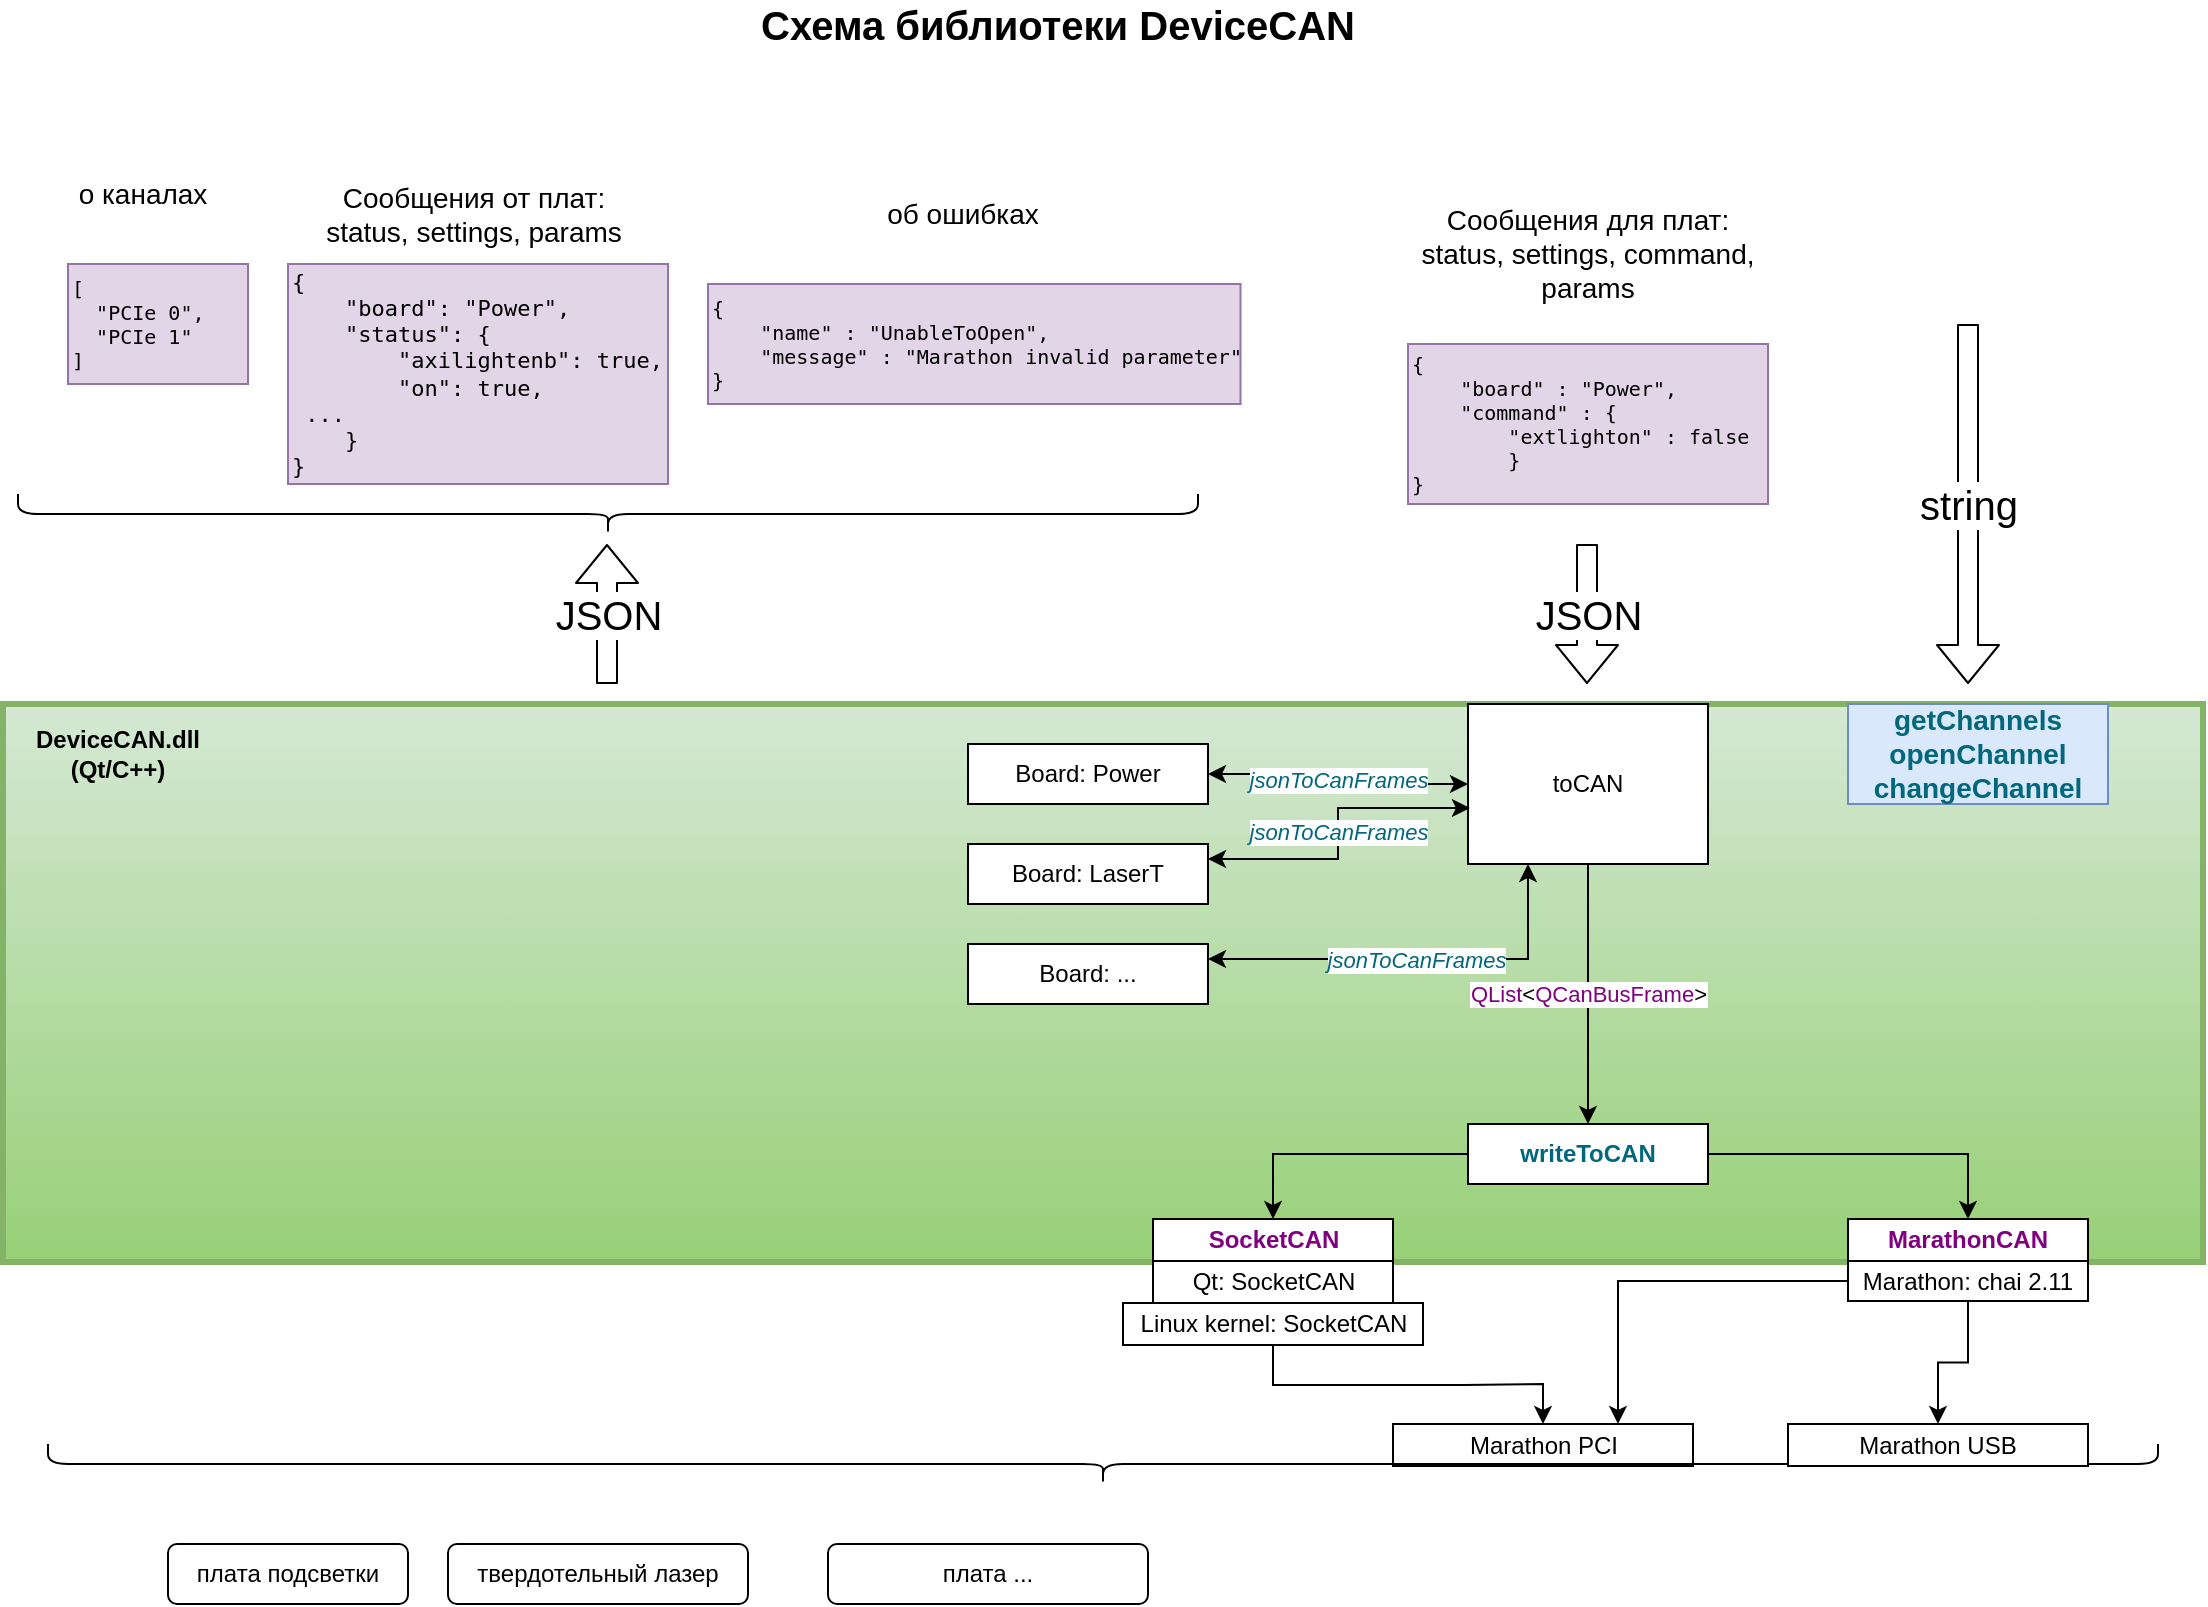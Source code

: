 <mxfile version="14.9.4" type="github">
  <diagram id="o6FBnnh21fnTWob_zk2f" name="Page-1">
    <mxGraphModel dx="1350" dy="764" grid="1" gridSize="10" guides="1" tooltips="1" connect="1" arrows="1" fold="1" page="1" pageScale="1" pageWidth="1169" pageHeight="827" math="0" shadow="0">
      <root>
        <mxCell id="0" />
        <mxCell id="1" parent="0" />
        <mxCell id="WA45sJLJeDe34Si-K1UF-3" value="Схема библиотеки DeviceCAN" style="text;html=1;strokeColor=none;fillColor=none;align=center;verticalAlign=middle;whiteSpace=wrap;rounded=0;fontStyle=1;fontSize=20;" parent="1" vertex="1">
          <mxGeometry x="280" y="20" width="570" height="20" as="geometry" />
        </mxCell>
        <mxCell id="WA45sJLJeDe34Si-K1UF-5" value="JSON" style="shape=flexArrow;endArrow=classic;html=1;fontSize=20;" parent="1" edge="1">
          <mxGeometry width="50" height="50" relative="1" as="geometry">
            <mxPoint x="339.5" y="360" as="sourcePoint" />
            <mxPoint x="339.5" y="290" as="targetPoint" />
            <Array as="points" />
          </mxGeometry>
        </mxCell>
        <mxCell id="WA45sJLJeDe34Si-K1UF-11" value="&lt;div style=&quot;font-size: 10px&quot; align=&quot;left&quot;&gt;&lt;pre&gt;&lt;font style=&quot;font-size: 10px&quot;&gt;[&lt;br&gt;&lt;/font&gt;&lt;font style=&quot;font-size: 10px&quot;&gt;&lt;span class=&quot;pl-s&quot;&gt;&lt;span class=&quot;pl-pds&quot;&gt;  &quot;&lt;/span&gt;PCIe 0&lt;span class=&quot;pl-pds&quot;&gt;&quot;&lt;/span&gt;&lt;/span&gt;,&lt;/font&gt;&lt;font style=&quot;font-size: 10px&quot;&gt;&lt;br&gt;&lt;font style=&quot;font-size: 10px&quot;&gt;  &lt;span class=&quot;pl-s&quot;&gt;&lt;span class=&quot;pl-pds&quot;&gt;&quot;&lt;/span&gt;PCIe 1&lt;span class=&quot;pl-pds&quot;&gt;&quot;&lt;/span&gt;&lt;/span&gt;&lt;br&gt;]&lt;/font&gt;&lt;/font&gt;&lt;/pre&gt;&lt;/div&gt;" style="text;html=1;strokeColor=#9673a6;fillColor=#e1d5e7;align=left;verticalAlign=middle;whiteSpace=wrap;rounded=0;fontSize=20;" parent="1" vertex="1">
          <mxGeometry x="70" y="150" width="90" height="60" as="geometry" />
        </mxCell>
        <mxCell id="WA45sJLJeDe34Si-K1UF-13" value="" style="shape=curlyBracket;whiteSpace=wrap;html=1;rounded=1;flipH=1;fontSize=20;rotation=90;" parent="1" vertex="1">
          <mxGeometry x="330" y="-20" width="20" height="590" as="geometry" />
        </mxCell>
        <mxCell id="WA45sJLJeDe34Si-K1UF-14" value="&lt;font style=&quot;font-size: 14px&quot;&gt;о каналах&lt;/font&gt;" style="text;html=1;strokeColor=none;fillColor=none;align=center;verticalAlign=middle;whiteSpace=wrap;rounded=0;fontSize=14;" parent="1" vertex="1">
          <mxGeometry x="60" y="90" width="95" height="50" as="geometry" />
        </mxCell>
        <mxCell id="WA45sJLJeDe34Si-K1UF-16" value="&lt;pre style=&quot;font-size: 11px&quot;&gt;&lt;font style=&quot;font-size: 11px&quot;&gt;{&lt;br&gt;    &lt;span class=&quot;pl-s&quot;&gt;&lt;span class=&quot;pl-pds&quot;&gt;&quot;&lt;/span&gt;board&lt;span class=&quot;pl-pds&quot;&gt;&quot;&lt;/span&gt;&lt;/span&gt;: &lt;span class=&quot;pl-s&quot;&gt;&lt;span class=&quot;pl-pds&quot;&gt;&quot;&lt;/span&gt;Power&lt;span class=&quot;pl-pds&quot;&gt;&quot;&lt;/span&gt;&lt;/span&gt;,&lt;br&gt;    &lt;span class=&quot;pl-s&quot;&gt;&lt;span class=&quot;pl-pds&quot;&gt;&quot;&lt;/span&gt;status&lt;span class=&quot;pl-pds&quot;&gt;&quot;&lt;/span&gt;&lt;/span&gt;: {&lt;br&gt;        &lt;span class=&quot;pl-s&quot;&gt;&lt;span class=&quot;pl-pds&quot;&gt;&quot;&lt;/span&gt;axilightenb&lt;span class=&quot;pl-pds&quot;&gt;&quot;&lt;/span&gt;&lt;/span&gt;: &lt;span class=&quot;pl-c1&quot;&gt;true&lt;/span&gt;,&lt;br&gt;        &lt;span class=&quot;pl-s&quot;&gt;&lt;span class=&quot;pl-pds&quot;&gt;&quot;&lt;/span&gt;on&lt;span class=&quot;pl-pds&quot;&gt;&quot;&lt;/span&gt;&lt;/span&gt;: &lt;span class=&quot;pl-c1&quot;&gt;true&lt;/span&gt;,&lt;br&gt;&lt;span class=&quot;pl-c1&quot;&gt;&lt;/span&gt;&lt;span style=&quot;white-space: pre&quot;&gt; &lt;/span&gt;...&lt;br&gt;    }&lt;br&gt;}&lt;/font&gt;&lt;/pre&gt;" style="text;html=1;strokeColor=#9673a6;fillColor=#e1d5e7;align=left;verticalAlign=middle;whiteSpace=wrap;rounded=0;fontSize=20;" parent="1" vertex="1">
          <mxGeometry x="180" y="150" width="190" height="110" as="geometry" />
        </mxCell>
        <mxCell id="WA45sJLJeDe34Si-K1UF-17" value="Сообщения от плат:&lt;br&gt;status, settings, params" style="text;html=1;strokeColor=none;fillColor=none;align=center;verticalAlign=middle;whiteSpace=wrap;rounded=0;fontSize=14;" parent="1" vertex="1">
          <mxGeometry x="180" y="100" width="186.25" height="50" as="geometry" />
        </mxCell>
        <mxCell id="WA45sJLJeDe34Si-K1UF-18" value="&lt;div style=&quot;font-size: 10px&quot; align=&quot;left&quot;&gt;&lt;pre&gt;&lt;font style=&quot;font-size: 10px&quot;&gt;{&lt;br&gt;    &lt;span class=&quot;pl-s&quot;&gt;&lt;span class=&quot;pl-pds&quot;&gt;&quot;&lt;/span&gt;name&lt;span class=&quot;pl-pds&quot;&gt;&quot;&lt;/span&gt;&lt;/span&gt; : &lt;span class=&quot;pl-s&quot;&gt;&lt;span class=&quot;pl-pds&quot;&gt;&quot;&lt;/span&gt;UnableToOpen&lt;span class=&quot;pl-pds&quot;&gt;&quot;&lt;/span&gt;&lt;/span&gt;,&lt;br&gt;    &lt;span class=&quot;pl-s&quot;&gt;&lt;span class=&quot;pl-pds&quot;&gt;&quot;&lt;/span&gt;message&lt;span class=&quot;pl-pds&quot;&gt;&quot;&lt;/span&gt;&lt;/span&gt; : &lt;span class=&quot;pl-s&quot;&gt;&lt;span class=&quot;pl-pds&quot;&gt;&quot;&lt;/span&gt;Marathon invalid parameter&lt;span class=&quot;pl-pds&quot;&gt;&quot;&lt;/span&gt;&lt;/span&gt;    &lt;br&gt;}&lt;/font&gt;&lt;/pre&gt;&lt;/div&gt;" style="text;html=1;strokeColor=#9673a6;fillColor=#e1d5e7;align=left;verticalAlign=middle;whiteSpace=wrap;rounded=0;fontSize=20;" parent="1" vertex="1">
          <mxGeometry x="390" y="160" width="266.25" height="60" as="geometry" />
        </mxCell>
        <mxCell id="WA45sJLJeDe34Si-K1UF-19" value="об ошибках" style="text;html=1;strokeColor=none;fillColor=none;align=center;verticalAlign=middle;whiteSpace=wrap;rounded=0;fontSize=14;" parent="1" vertex="1">
          <mxGeometry x="470" y="100" width="95" height="50" as="geometry" />
        </mxCell>
        <mxCell id="WA45sJLJeDe34Si-K1UF-20" value="JSON" style="shape=flexArrow;endArrow=classic;html=1;fontSize=20;" parent="1" edge="1">
          <mxGeometry width="50" height="50" relative="1" as="geometry">
            <mxPoint x="829.5" y="290" as="sourcePoint" />
            <mxPoint x="829.5" y="360" as="targetPoint" />
            <Array as="points" />
          </mxGeometry>
        </mxCell>
        <mxCell id="WA45sJLJeDe34Si-K1UF-21" value="&lt;pre style=&quot;font-size: 10px&quot;&gt;&lt;font style=&quot;font-size: 10px&quot;&gt;{&lt;br&gt;    &lt;span class=&quot;pl-s&quot;&gt;&lt;span class=&quot;pl-pds&quot;&gt;&quot;&lt;/span&gt;board&lt;span class=&quot;pl-pds&quot;&gt;&quot;&lt;/span&gt;&lt;/span&gt; : &lt;span class=&quot;pl-s&quot;&gt;&lt;span class=&quot;pl-pds&quot;&gt;&quot;&lt;/span&gt;Power&lt;span class=&quot;pl-pds&quot;&gt;&quot;&lt;/span&gt;&lt;/span&gt;,&lt;br&gt;    &lt;span class=&quot;pl-s&quot;&gt;&lt;span class=&quot;pl-pds&quot;&gt;&quot;&lt;/span&gt;command&lt;span class=&quot;pl-pds&quot;&gt;&quot;&lt;/span&gt;&lt;/span&gt; : {&lt;br&gt;        &lt;span class=&quot;pl-s&quot;&gt;&lt;span class=&quot;pl-pds&quot;&gt;&quot;&lt;/span&gt;extlighton&lt;span class=&quot;pl-pds&quot;&gt;&quot;&lt;/span&gt;&lt;/span&gt; : &lt;span class=&quot;pl-c1&quot;&gt;false&lt;/span&gt;&lt;br&gt;        }&lt;br&gt;}&lt;/font&gt;&lt;/pre&gt;" style="text;html=1;strokeColor=#9673a6;fillColor=#e1d5e7;align=left;verticalAlign=middle;whiteSpace=wrap;rounded=0;fontSize=20;" parent="1" vertex="1">
          <mxGeometry x="740" y="190" width="180" height="80" as="geometry" />
        </mxCell>
        <mxCell id="WA45sJLJeDe34Si-K1UF-22" value="Сообщения для плат:&lt;br&gt;status, settings, command, params" style="text;html=1;strokeColor=none;fillColor=none;align=center;verticalAlign=middle;whiteSpace=wrap;rounded=0;fontSize=14;" parent="1" vertex="1">
          <mxGeometry x="736.87" y="120" width="186.25" height="50" as="geometry" />
        </mxCell>
        <mxCell id="WA45sJLJeDe34Si-K1UF-29" value="string" style="shape=flexArrow;endArrow=classic;html=1;fontSize=20;" parent="1" edge="1">
          <mxGeometry width="50" height="50" relative="1" as="geometry">
            <mxPoint x="1020" y="180" as="sourcePoint" />
            <mxPoint x="1020" y="360" as="targetPoint" />
            <Array as="points" />
          </mxGeometry>
        </mxCell>
        <mxCell id="WA45sJLJeDe34Si-K1UF-48" value="&lt;b&gt;&lt;br&gt;&lt;/b&gt;" style="rounded=0;whiteSpace=wrap;html=1;fontSize=14;fillColor=#d5e8d4;strokeColor=#82b366;gradientColor=#97d077;strokeWidth=3;" parent="1" vertex="1">
          <mxGeometry x="37.5" y="370" width="1100" height="279" as="geometry" />
        </mxCell>
        <mxCell id="NdoguJuQsjqrLEw7FO3E-3" value="&lt;b&gt;DeviceCAN.dll (Qt/C++)&lt;/b&gt;" style="text;html=1;strokeColor=none;fillColor=none;align=center;verticalAlign=middle;whiteSpace=wrap;rounded=0;" vertex="1" parent="1">
          <mxGeometry x="50" y="377" width="90" height="36" as="geometry" />
        </mxCell>
        <mxCell id="WA45sJLJeDe34Si-K1UF-27" value="&lt;span style=&quot;font-weight: 600 ; color: #00677c&quot;&gt;getChannels&lt;/span&gt;&lt;span style=&quot;font-weight: 600 ; color: #00677c&quot;&gt;&lt;br&gt;openChannel&lt;br&gt;&lt;/span&gt;&lt;span style=&quot;font-weight: 600 ; color: #00677c&quot;&gt;changeChannel&lt;/span&gt;" style="text;html=1;strokeColor=#6c8ebf;fillColor=#dae8fc;align=center;verticalAlign=middle;whiteSpace=wrap;rounded=0;fontSize=14;" parent="1" vertex="1">
          <mxGeometry x="960" y="370" width="130" height="50" as="geometry" />
        </mxCell>
        <mxCell id="NdoguJuQsjqrLEw7FO3E-22" value="&lt;span style=&quot;color: #c0c0c0&quot;&gt; &lt;/span&gt;&lt;span style=&quot;color: #800080&quot;&gt;QList&lt;/span&gt;&amp;lt;&lt;span style=&quot;color: #800080&quot;&gt;QCanBusFrame&lt;/span&gt;&amp;gt;" style="edgeStyle=orthogonalEdgeStyle;rounded=0;orthogonalLoop=1;jettySize=auto;html=1;exitX=0.5;exitY=1;exitDx=0;exitDy=0;" edge="1" parent="1" source="NdoguJuQsjqrLEw7FO3E-4" target="NdoguJuQsjqrLEw7FO3E-21">
          <mxGeometry relative="1" as="geometry" />
        </mxCell>
        <mxCell id="NdoguJuQsjqrLEw7FO3E-31" value="&lt;span style=&quot;font-style: italic ; color: #00677c&quot;&gt;jsonToCanFrames&lt;/span&gt;" style="edgeStyle=orthogonalEdgeStyle;rounded=0;orthogonalLoop=1;jettySize=auto;html=1;entryX=1;entryY=0.5;entryDx=0;entryDy=0;startArrow=classic;startFill=1;" edge="1" parent="1" source="NdoguJuQsjqrLEw7FO3E-4" target="NdoguJuQsjqrLEw7FO3E-23">
          <mxGeometry relative="1" as="geometry" />
        </mxCell>
        <mxCell id="NdoguJuQsjqrLEw7FO3E-4" value="toCAN" style="rounded=0;whiteSpace=wrap;html=1;" vertex="1" parent="1">
          <mxGeometry x="770" y="370" width="120" height="80" as="geometry" />
        </mxCell>
        <mxCell id="NdoguJuQsjqrLEw7FO3E-5" value="Qt: SocketCAN" style="rounded=0;whiteSpace=wrap;html=1;" vertex="1" parent="1">
          <mxGeometry x="612.5" y="648.5" width="120" height="21" as="geometry" />
        </mxCell>
        <mxCell id="NdoguJuQsjqrLEw7FO3E-15" style="edgeStyle=orthogonalEdgeStyle;rounded=0;orthogonalLoop=1;jettySize=auto;html=1;entryX=0.75;entryY=0;entryDx=0;entryDy=0;" edge="1" parent="1" source="NdoguJuQsjqrLEw7FO3E-6" target="NdoguJuQsjqrLEw7FO3E-8">
          <mxGeometry relative="1" as="geometry" />
        </mxCell>
        <mxCell id="NdoguJuQsjqrLEw7FO3E-19" style="edgeStyle=orthogonalEdgeStyle;rounded=0;orthogonalLoop=1;jettySize=auto;html=1;" edge="1" parent="1" source="NdoguJuQsjqrLEw7FO3E-6" target="NdoguJuQsjqrLEw7FO3E-18">
          <mxGeometry relative="1" as="geometry" />
        </mxCell>
        <mxCell id="NdoguJuQsjqrLEw7FO3E-6" value="Marathon: chai 2.11" style="rounded=0;whiteSpace=wrap;html=1;" vertex="1" parent="1">
          <mxGeometry x="960" y="648.5" width="120" height="20" as="geometry" />
        </mxCell>
        <mxCell id="NdoguJuQsjqrLEw7FO3E-11" style="edgeStyle=orthogonalEdgeStyle;rounded=0;orthogonalLoop=1;jettySize=auto;html=1;" edge="1" parent="1" source="NdoguJuQsjqrLEw7FO3E-7" target="NdoguJuQsjqrLEw7FO3E-8">
          <mxGeometry relative="1" as="geometry" />
        </mxCell>
        <mxCell id="NdoguJuQsjqrLEw7FO3E-7" value="Linux kernel: SocketCAN" style="rounded=0;whiteSpace=wrap;html=1;" vertex="1" parent="1">
          <mxGeometry x="597.5" y="669.5" width="150" height="21" as="geometry" />
        </mxCell>
        <mxCell id="NdoguJuQsjqrLEw7FO3E-8" value="Marathon PCI" style="rounded=0;whiteSpace=wrap;html=1;" vertex="1" parent="1">
          <mxGeometry x="732.5" y="730" width="150" height="21" as="geometry" />
        </mxCell>
        <mxCell id="NdoguJuQsjqrLEw7FO3E-9" value="&lt;div&gt;плата подсветки&lt;/div&gt;" style="rounded=1;whiteSpace=wrap;html=1;" vertex="1" parent="1">
          <mxGeometry x="120" y="790" width="120" height="30" as="geometry" />
        </mxCell>
        <mxCell id="NdoguJuQsjqrLEw7FO3E-10" value="" style="shape=curlyBracket;whiteSpace=wrap;html=1;rounded=1;flipH=1;fontSize=20;rotation=90;" vertex="1" parent="1">
          <mxGeometry x="577.5" y="222.5" width="20" height="1055" as="geometry" />
        </mxCell>
        <mxCell id="NdoguJuQsjqrLEw7FO3E-12" value="твердотельный лазер" style="rounded=1;whiteSpace=wrap;html=1;" vertex="1" parent="1">
          <mxGeometry x="260" y="790" width="150" height="30" as="geometry" />
        </mxCell>
        <mxCell id="NdoguJuQsjqrLEw7FO3E-13" value="&lt;div&gt;плата ...&lt;br&gt;&lt;/div&gt;" style="rounded=1;whiteSpace=wrap;html=1;" vertex="1" parent="1">
          <mxGeometry x="450" y="790" width="160" height="30" as="geometry" />
        </mxCell>
        <mxCell id="NdoguJuQsjqrLEw7FO3E-16" value="&lt;span style=&quot;font-weight: 600 ; color: #800080&quot;&gt;SocketCAN&lt;/span&gt;" style="rounded=0;whiteSpace=wrap;html=1;" vertex="1" parent="1">
          <mxGeometry x="612.5" y="627.5" width="120" height="21" as="geometry" />
        </mxCell>
        <mxCell id="NdoguJuQsjqrLEw7FO3E-17" value="&lt;span style=&quot;font-weight: 600 ; color: #800080&quot;&gt;MarathonCAN&lt;/span&gt;" style="rounded=0;whiteSpace=wrap;html=1;" vertex="1" parent="1">
          <mxGeometry x="960" y="627.5" width="120" height="21" as="geometry" />
        </mxCell>
        <mxCell id="NdoguJuQsjqrLEw7FO3E-18" value="Marathon USB" style="rounded=0;whiteSpace=wrap;html=1;" vertex="1" parent="1">
          <mxGeometry x="930" y="730" width="150" height="21" as="geometry" />
        </mxCell>
        <mxCell id="NdoguJuQsjqrLEw7FO3E-27" style="edgeStyle=orthogonalEdgeStyle;rounded=0;orthogonalLoop=1;jettySize=auto;html=1;" edge="1" parent="1" source="NdoguJuQsjqrLEw7FO3E-21" target="NdoguJuQsjqrLEw7FO3E-16">
          <mxGeometry relative="1" as="geometry" />
        </mxCell>
        <mxCell id="NdoguJuQsjqrLEw7FO3E-28" style="edgeStyle=orthogonalEdgeStyle;rounded=0;orthogonalLoop=1;jettySize=auto;html=1;entryX=0.5;entryY=0;entryDx=0;entryDy=0;" edge="1" parent="1" source="NdoguJuQsjqrLEw7FO3E-21" target="NdoguJuQsjqrLEw7FO3E-17">
          <mxGeometry relative="1" as="geometry" />
        </mxCell>
        <mxCell id="NdoguJuQsjqrLEw7FO3E-21" value="&lt;span style=&quot;font-weight: 600 ; color: #00677c&quot;&gt;writeToCAN&lt;/span&gt;" style="rounded=0;whiteSpace=wrap;html=1;" vertex="1" parent="1">
          <mxGeometry x="770" y="580" width="120" height="30" as="geometry" />
        </mxCell>
        <mxCell id="NdoguJuQsjqrLEw7FO3E-23" value="Board: Power" style="rounded=0;whiteSpace=wrap;html=1;" vertex="1" parent="1">
          <mxGeometry x="520" y="390" width="120" height="30" as="geometry" />
        </mxCell>
        <mxCell id="NdoguJuQsjqrLEw7FO3E-24" value="Board: LaserT" style="rounded=0;whiteSpace=wrap;html=1;" vertex="1" parent="1">
          <mxGeometry x="520" y="440" width="120" height="30" as="geometry" />
        </mxCell>
        <mxCell id="NdoguJuQsjqrLEw7FO3E-25" value="Board: ..." style="rounded=0;whiteSpace=wrap;html=1;" vertex="1" parent="1">
          <mxGeometry x="520" y="490" width="120" height="30" as="geometry" />
        </mxCell>
        <mxCell id="NdoguJuQsjqrLEw7FO3E-32" value="&lt;span style=&quot;font-style: italic ; color: #00677c&quot;&gt;jsonToCanFrames&lt;/span&gt;" style="edgeStyle=orthogonalEdgeStyle;rounded=0;orthogonalLoop=1;jettySize=auto;html=1;entryX=1;entryY=0.25;entryDx=0;entryDy=0;startArrow=classic;startFill=1;exitX=0.008;exitY=0.65;exitDx=0;exitDy=0;exitPerimeter=0;" edge="1" parent="1" source="NdoguJuQsjqrLEw7FO3E-4" target="NdoguJuQsjqrLEw7FO3E-24">
          <mxGeometry relative="1" as="geometry">
            <mxPoint x="770" y="420" as="sourcePoint" />
            <mxPoint x="650" y="415" as="targetPoint" />
          </mxGeometry>
        </mxCell>
        <mxCell id="NdoguJuQsjqrLEw7FO3E-33" value="&lt;span style=&quot;font-style: italic ; color: #00677c&quot;&gt;jsonToCanFrames&lt;/span&gt;" style="edgeStyle=orthogonalEdgeStyle;rounded=0;orthogonalLoop=1;jettySize=auto;html=1;entryX=1;entryY=0.25;entryDx=0;entryDy=0;startArrow=classic;startFill=1;exitX=0.25;exitY=1;exitDx=0;exitDy=0;" edge="1" parent="1" source="NdoguJuQsjqrLEw7FO3E-4" target="NdoguJuQsjqrLEw7FO3E-25">
          <mxGeometry relative="1" as="geometry">
            <mxPoint x="780" y="462.5" as="sourcePoint" />
            <mxPoint x="650" y="490" as="targetPoint" />
          </mxGeometry>
        </mxCell>
      </root>
    </mxGraphModel>
  </diagram>
</mxfile>
